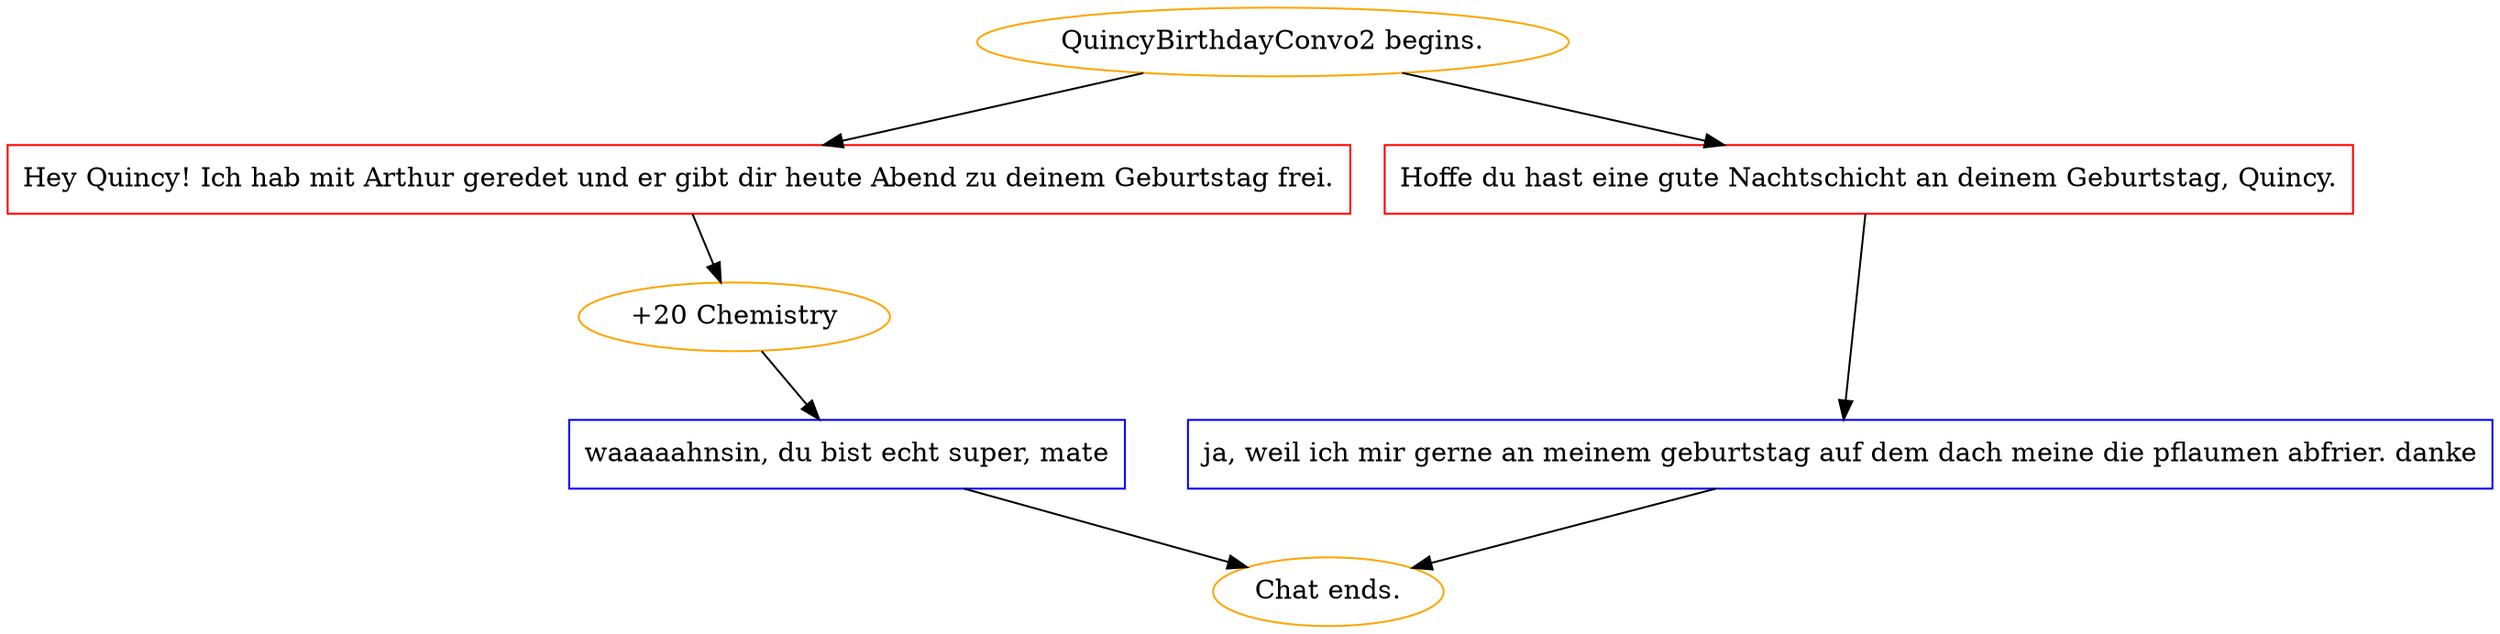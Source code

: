digraph {
	"QuincyBirthdayConvo2 begins." [color=orange];
		"QuincyBirthdayConvo2 begins." -> j3242057569;
		"QuincyBirthdayConvo2 begins." -> j151235296;
	j3242057569 [label="Hey Quincy! Ich hab mit Arthur geredet und er gibt dir heute Abend zu deinem Geburtstag frei.",shape=box,color=red];
		j3242057569 -> j2686164678;
	j151235296 [label="Hoffe du hast eine gute Nachtschicht an deinem Geburtstag, Quincy.",shape=box,color=red];
		j151235296 -> j901324974;
	j2686164678 [label="+20 Chemistry",color=orange];
		j2686164678 -> j3060638880;
	j901324974 [label="ja, weil ich mir gerne an meinem geburtstag auf dem dach meine die pflaumen abfrier. danke",shape=box,color=blue];
		j901324974 -> "Chat ends.";
	j3060638880 [label="waaaaahnsin, du bist echt super, mate",shape=box,color=blue];
		j3060638880 -> "Chat ends.";
	"Chat ends." [color=orange];
}